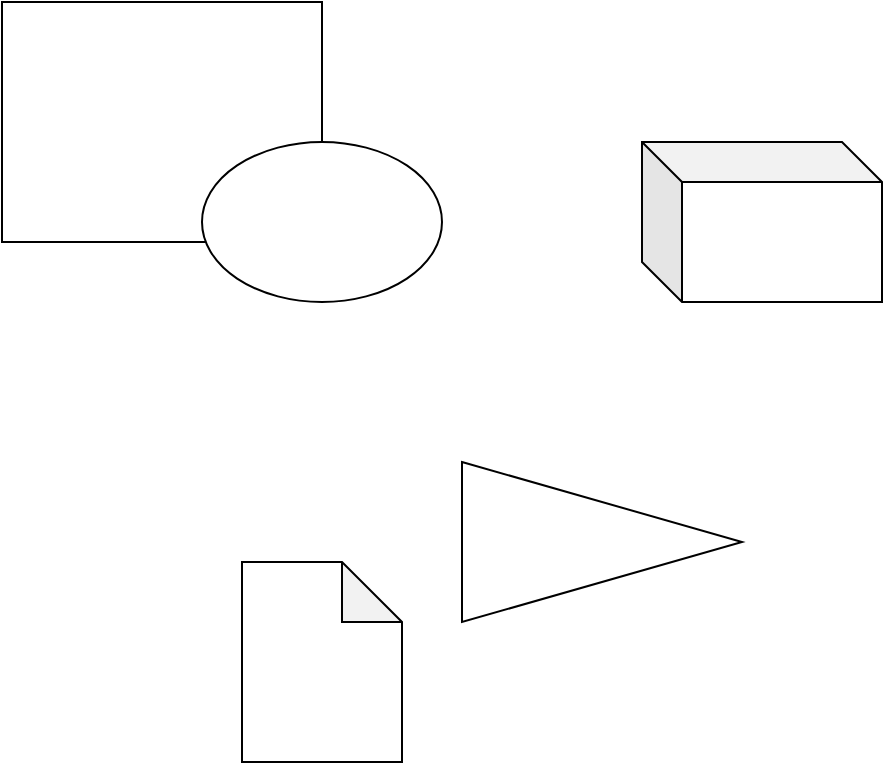 <mxfile version="20.2.7" type="github">
  <diagram id="UcZh1UxkUU9EJ_-S-m6J" name="Página-1">
    <mxGraphModel dx="1310" dy="745" grid="1" gridSize="10" guides="1" tooltips="1" connect="1" arrows="1" fold="1" page="1" pageScale="1" pageWidth="827" pageHeight="1169" math="0" shadow="0">
      <root>
        <mxCell id="0" />
        <mxCell id="1" parent="0" />
        <mxCell id="J6zsNCWBA4fvTuSnOhiy-1" value="" style="rounded=0;whiteSpace=wrap;html=1;" parent="1" vertex="1">
          <mxGeometry x="150" y="70" width="160" height="120" as="geometry" />
        </mxCell>
        <mxCell id="xZGb_4rmLsbivIutntoc-1" value="" style="ellipse;whiteSpace=wrap;html=1;" parent="1" vertex="1">
          <mxGeometry x="250" y="140" width="120" height="80" as="geometry" />
        </mxCell>
        <mxCell id="AxdGoqc_hpmkhKo9tfaf-1" value="" style="shape=cube;whiteSpace=wrap;html=1;boundedLbl=1;backgroundOutline=1;darkOpacity=0.05;darkOpacity2=0.1;" parent="1" vertex="1">
          <mxGeometry x="470" y="140" width="120" height="80" as="geometry" />
        </mxCell>
        <mxCell id="PirTY2qCGvwA_iBhKESl-1" value="" style="triangle;whiteSpace=wrap;html=1;" vertex="1" parent="1">
          <mxGeometry x="380" y="300" width="140" height="80" as="geometry" />
        </mxCell>
        <mxCell id="AxdGoqc_hpmkhKo9tfaf-2" value="" style="shape=note;whiteSpace=wrap;html=1;backgroundOutline=1;darkOpacity=0.05;" vertex="1" parent="1">
          <mxGeometry x="270" y="350" width="80" height="100" as="geometry" />
        </mxCell>
      </root>
    </mxGraphModel>
  </diagram>
</mxfile>
